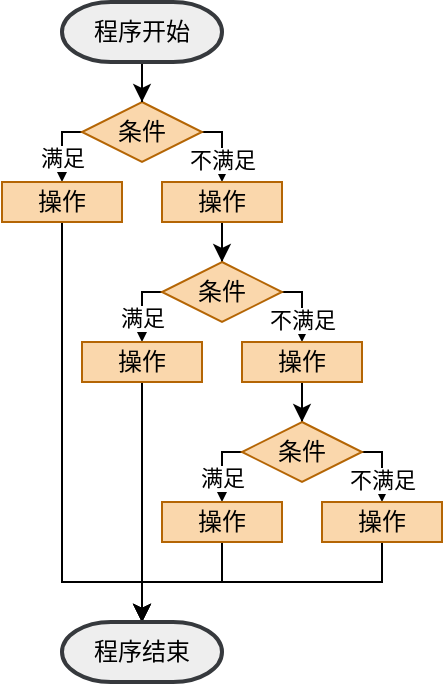 <mxfile version="22.1.15" type="device">
  <diagram name="Page-1" id="EyJmQfzGRWC4bJj0ETMN">
    <mxGraphModel dx="285" dy="390" grid="1" gridSize="10" guides="1" tooltips="1" connect="1" arrows="1" fold="1" page="1" pageScale="1" pageWidth="850" pageHeight="1100" math="0" shadow="0">
      <root>
        <mxCell id="0" />
        <mxCell id="1" parent="0" />
        <mxCell id="Q4NeIX15Mo6EeL3TkWHJ-1" style="edgeStyle=orthogonalEdgeStyle;rounded=0;orthogonalLoop=1;jettySize=auto;html=1;exitX=0;exitY=0.5;exitDx=0;exitDy=0;" parent="1" source="Q4NeIX15Mo6EeL3TkWHJ-5" target="Q4NeIX15Mo6EeL3TkWHJ-8" edge="1">
          <mxGeometry relative="1" as="geometry">
            <Array as="points">
              <mxPoint x="280" y="215" />
            </Array>
          </mxGeometry>
        </mxCell>
        <mxCell id="Q4NeIX15Mo6EeL3TkWHJ-2" value="满足" style="edgeLabel;html=1;align=center;verticalAlign=middle;resizable=0;points=[];" parent="Q4NeIX15Mo6EeL3TkWHJ-1" vertex="1" connectable="0">
          <mxGeometry x="0.184" y="-3" relative="1" as="geometry">
            <mxPoint x="3" y="2" as="offset" />
          </mxGeometry>
        </mxCell>
        <mxCell id="Q4NeIX15Mo6EeL3TkWHJ-3" style="edgeStyle=orthogonalEdgeStyle;rounded=0;orthogonalLoop=1;jettySize=auto;html=1;exitX=1;exitY=0.5;exitDx=0;exitDy=0;" parent="1" source="Q4NeIX15Mo6EeL3TkWHJ-5" target="Q4NeIX15Mo6EeL3TkWHJ-9" edge="1">
          <mxGeometry relative="1" as="geometry">
            <Array as="points">
              <mxPoint x="360" y="215" />
            </Array>
          </mxGeometry>
        </mxCell>
        <mxCell id="Q4NeIX15Mo6EeL3TkWHJ-4" value="不满足" style="edgeLabel;html=1;align=center;verticalAlign=middle;resizable=0;points=[];" parent="Q4NeIX15Mo6EeL3TkWHJ-3" vertex="1" connectable="0">
          <mxGeometry x="0.148" relative="1" as="geometry">
            <mxPoint y="4" as="offset" />
          </mxGeometry>
        </mxCell>
        <mxCell id="Q4NeIX15Mo6EeL3TkWHJ-5" value="条件" style="rhombus;whiteSpace=wrap;html=1;fillColor=#fad7ac;strokeColor=#b46504;" parent="1" vertex="1">
          <mxGeometry x="290" y="200" width="60" height="30" as="geometry" />
        </mxCell>
        <mxCell id="Q4NeIX15Mo6EeL3TkWHJ-36" style="edgeStyle=orthogonalEdgeStyle;rounded=0;orthogonalLoop=1;jettySize=auto;html=1;" parent="1" source="Q4NeIX15Mo6EeL3TkWHJ-8" target="Q4NeIX15Mo6EeL3TkWHJ-31" edge="1">
          <mxGeometry relative="1" as="geometry">
            <Array as="points">
              <mxPoint x="280" y="440" />
              <mxPoint x="320" y="440" />
            </Array>
          </mxGeometry>
        </mxCell>
        <mxCell id="Q4NeIX15Mo6EeL3TkWHJ-8" value="操作" style="rounded=0;whiteSpace=wrap;html=1;fillColor=#fad7ac;strokeColor=#b46504;" parent="1" vertex="1">
          <mxGeometry x="250" y="240" width="60" height="20" as="geometry" />
        </mxCell>
        <mxCell id="Q4NeIX15Mo6EeL3TkWHJ-22" style="edgeStyle=orthogonalEdgeStyle;rounded=0;orthogonalLoop=1;jettySize=auto;html=1;" parent="1" source="Q4NeIX15Mo6EeL3TkWHJ-9" target="Q4NeIX15Mo6EeL3TkWHJ-19" edge="1">
          <mxGeometry relative="1" as="geometry" />
        </mxCell>
        <mxCell id="Q4NeIX15Mo6EeL3TkWHJ-9" value="操作" style="rounded=0;whiteSpace=wrap;html=1;fillColor=#fad7ac;strokeColor=#b46504;" parent="1" vertex="1">
          <mxGeometry x="330" y="240" width="60" height="20" as="geometry" />
        </mxCell>
        <mxCell id="Q4NeIX15Mo6EeL3TkWHJ-14" style="edgeStyle=orthogonalEdgeStyle;rounded=0;orthogonalLoop=1;jettySize=auto;html=1;" parent="1" source="Q4NeIX15Mo6EeL3TkWHJ-13" target="Q4NeIX15Mo6EeL3TkWHJ-5" edge="1">
          <mxGeometry relative="1" as="geometry" />
        </mxCell>
        <mxCell id="Q4NeIX15Mo6EeL3TkWHJ-13" value="程序开始" style="strokeWidth=2;html=1;shape=mxgraph.flowchart.terminator;whiteSpace=wrap;fillColor=#eeeeee;strokeColor=#36393d;" parent="1" vertex="1">
          <mxGeometry x="280" y="150" width="80" height="30" as="geometry" />
        </mxCell>
        <mxCell id="Q4NeIX15Mo6EeL3TkWHJ-15" style="edgeStyle=orthogonalEdgeStyle;rounded=0;orthogonalLoop=1;jettySize=auto;html=1;exitX=0;exitY=0.5;exitDx=0;exitDy=0;" parent="1" source="Q4NeIX15Mo6EeL3TkWHJ-19" target="Q4NeIX15Mo6EeL3TkWHJ-20" edge="1">
          <mxGeometry relative="1" as="geometry">
            <Array as="points">
              <mxPoint x="320" y="295" />
            </Array>
          </mxGeometry>
        </mxCell>
        <mxCell id="Q4NeIX15Mo6EeL3TkWHJ-16" value="满足" style="edgeLabel;html=1;align=center;verticalAlign=middle;resizable=0;points=[];" parent="Q4NeIX15Mo6EeL3TkWHJ-15" vertex="1" connectable="0">
          <mxGeometry x="0.184" y="-3" relative="1" as="geometry">
            <mxPoint x="3" y="2" as="offset" />
          </mxGeometry>
        </mxCell>
        <mxCell id="Q4NeIX15Mo6EeL3TkWHJ-17" style="edgeStyle=orthogonalEdgeStyle;rounded=0;orthogonalLoop=1;jettySize=auto;html=1;exitX=1;exitY=0.5;exitDx=0;exitDy=0;" parent="1" source="Q4NeIX15Mo6EeL3TkWHJ-19" target="Q4NeIX15Mo6EeL3TkWHJ-21" edge="1">
          <mxGeometry relative="1" as="geometry">
            <Array as="points">
              <mxPoint x="400" y="295" />
            </Array>
          </mxGeometry>
        </mxCell>
        <mxCell id="Q4NeIX15Mo6EeL3TkWHJ-18" value="不满足" style="edgeLabel;html=1;align=center;verticalAlign=middle;resizable=0;points=[];" parent="Q4NeIX15Mo6EeL3TkWHJ-17" vertex="1" connectable="0">
          <mxGeometry x="0.148" relative="1" as="geometry">
            <mxPoint y="4" as="offset" />
          </mxGeometry>
        </mxCell>
        <mxCell id="Q4NeIX15Mo6EeL3TkWHJ-19" value="条件" style="rhombus;whiteSpace=wrap;html=1;fillColor=#fad7ac;strokeColor=#b46504;" parent="1" vertex="1">
          <mxGeometry x="330" y="280" width="60" height="30" as="geometry" />
        </mxCell>
        <mxCell id="Q4NeIX15Mo6EeL3TkWHJ-35" style="edgeStyle=orthogonalEdgeStyle;rounded=0;orthogonalLoop=1;jettySize=auto;html=1;" parent="1" source="Q4NeIX15Mo6EeL3TkWHJ-20" target="Q4NeIX15Mo6EeL3TkWHJ-31" edge="1">
          <mxGeometry relative="1" as="geometry" />
        </mxCell>
        <mxCell id="Q4NeIX15Mo6EeL3TkWHJ-20" value="操作" style="rounded=0;whiteSpace=wrap;html=1;fillColor=#fad7ac;strokeColor=#b46504;" parent="1" vertex="1">
          <mxGeometry x="290" y="320" width="60" height="20" as="geometry" />
        </mxCell>
        <mxCell id="Q4NeIX15Mo6EeL3TkWHJ-30" style="edgeStyle=orthogonalEdgeStyle;rounded=0;orthogonalLoop=1;jettySize=auto;html=1;" parent="1" source="Q4NeIX15Mo6EeL3TkWHJ-21" target="Q4NeIX15Mo6EeL3TkWHJ-27" edge="1">
          <mxGeometry relative="1" as="geometry" />
        </mxCell>
        <mxCell id="Q4NeIX15Mo6EeL3TkWHJ-21" value="操作" style="rounded=0;whiteSpace=wrap;html=1;fillColor=#fad7ac;strokeColor=#b46504;" parent="1" vertex="1">
          <mxGeometry x="370" y="320" width="60" height="20" as="geometry" />
        </mxCell>
        <mxCell id="Q4NeIX15Mo6EeL3TkWHJ-23" style="edgeStyle=orthogonalEdgeStyle;rounded=0;orthogonalLoop=1;jettySize=auto;html=1;exitX=0;exitY=0.5;exitDx=0;exitDy=0;" parent="1" source="Q4NeIX15Mo6EeL3TkWHJ-27" target="Q4NeIX15Mo6EeL3TkWHJ-28" edge="1">
          <mxGeometry relative="1" as="geometry">
            <Array as="points">
              <mxPoint x="360" y="375" />
            </Array>
          </mxGeometry>
        </mxCell>
        <mxCell id="Q4NeIX15Mo6EeL3TkWHJ-24" value="满足" style="edgeLabel;html=1;align=center;verticalAlign=middle;resizable=0;points=[];" parent="Q4NeIX15Mo6EeL3TkWHJ-23" vertex="1" connectable="0">
          <mxGeometry x="0.184" y="-3" relative="1" as="geometry">
            <mxPoint x="3" y="2" as="offset" />
          </mxGeometry>
        </mxCell>
        <mxCell id="Q4NeIX15Mo6EeL3TkWHJ-25" style="edgeStyle=orthogonalEdgeStyle;rounded=0;orthogonalLoop=1;jettySize=auto;html=1;exitX=1;exitY=0.5;exitDx=0;exitDy=0;" parent="1" source="Q4NeIX15Mo6EeL3TkWHJ-27" target="Q4NeIX15Mo6EeL3TkWHJ-29" edge="1">
          <mxGeometry relative="1" as="geometry">
            <Array as="points">
              <mxPoint x="440" y="375" />
            </Array>
          </mxGeometry>
        </mxCell>
        <mxCell id="Q4NeIX15Mo6EeL3TkWHJ-26" value="不满足" style="edgeLabel;html=1;align=center;verticalAlign=middle;resizable=0;points=[];" parent="Q4NeIX15Mo6EeL3TkWHJ-25" vertex="1" connectable="0">
          <mxGeometry x="0.148" relative="1" as="geometry">
            <mxPoint y="4" as="offset" />
          </mxGeometry>
        </mxCell>
        <mxCell id="Q4NeIX15Mo6EeL3TkWHJ-27" value="条件" style="rhombus;whiteSpace=wrap;html=1;fillColor=#fad7ac;strokeColor=#b46504;" parent="1" vertex="1">
          <mxGeometry x="370" y="360" width="60" height="30" as="geometry" />
        </mxCell>
        <mxCell id="Q4NeIX15Mo6EeL3TkWHJ-32" style="edgeStyle=orthogonalEdgeStyle;rounded=0;orthogonalLoop=1;jettySize=auto;html=1;" parent="1" source="Q4NeIX15Mo6EeL3TkWHJ-28" target="Q4NeIX15Mo6EeL3TkWHJ-31" edge="1">
          <mxGeometry relative="1" as="geometry" />
        </mxCell>
        <mxCell id="Q4NeIX15Mo6EeL3TkWHJ-28" value="操作" style="rounded=0;whiteSpace=wrap;html=1;fillColor=#fad7ac;strokeColor=#b46504;" parent="1" vertex="1">
          <mxGeometry x="330" y="400" width="60" height="20" as="geometry" />
        </mxCell>
        <mxCell id="Q4NeIX15Mo6EeL3TkWHJ-33" style="edgeStyle=orthogonalEdgeStyle;rounded=0;orthogonalLoop=1;jettySize=auto;html=1;" parent="1" source="Q4NeIX15Mo6EeL3TkWHJ-29" target="Q4NeIX15Mo6EeL3TkWHJ-31" edge="1">
          <mxGeometry relative="1" as="geometry">
            <Array as="points">
              <mxPoint x="440" y="440" />
              <mxPoint x="320" y="440" />
            </Array>
          </mxGeometry>
        </mxCell>
        <mxCell id="Q4NeIX15Mo6EeL3TkWHJ-29" value="操作" style="rounded=0;whiteSpace=wrap;html=1;fillColor=#fad7ac;strokeColor=#b46504;" parent="1" vertex="1">
          <mxGeometry x="410" y="400" width="60" height="20" as="geometry" />
        </mxCell>
        <mxCell id="Q4NeIX15Mo6EeL3TkWHJ-31" value="程序结束" style="strokeWidth=2;html=1;shape=mxgraph.flowchart.terminator;whiteSpace=wrap;fillColor=#eeeeee;strokeColor=#36393d;" parent="1" vertex="1">
          <mxGeometry x="280" y="460" width="80" height="30" as="geometry" />
        </mxCell>
      </root>
    </mxGraphModel>
  </diagram>
</mxfile>
